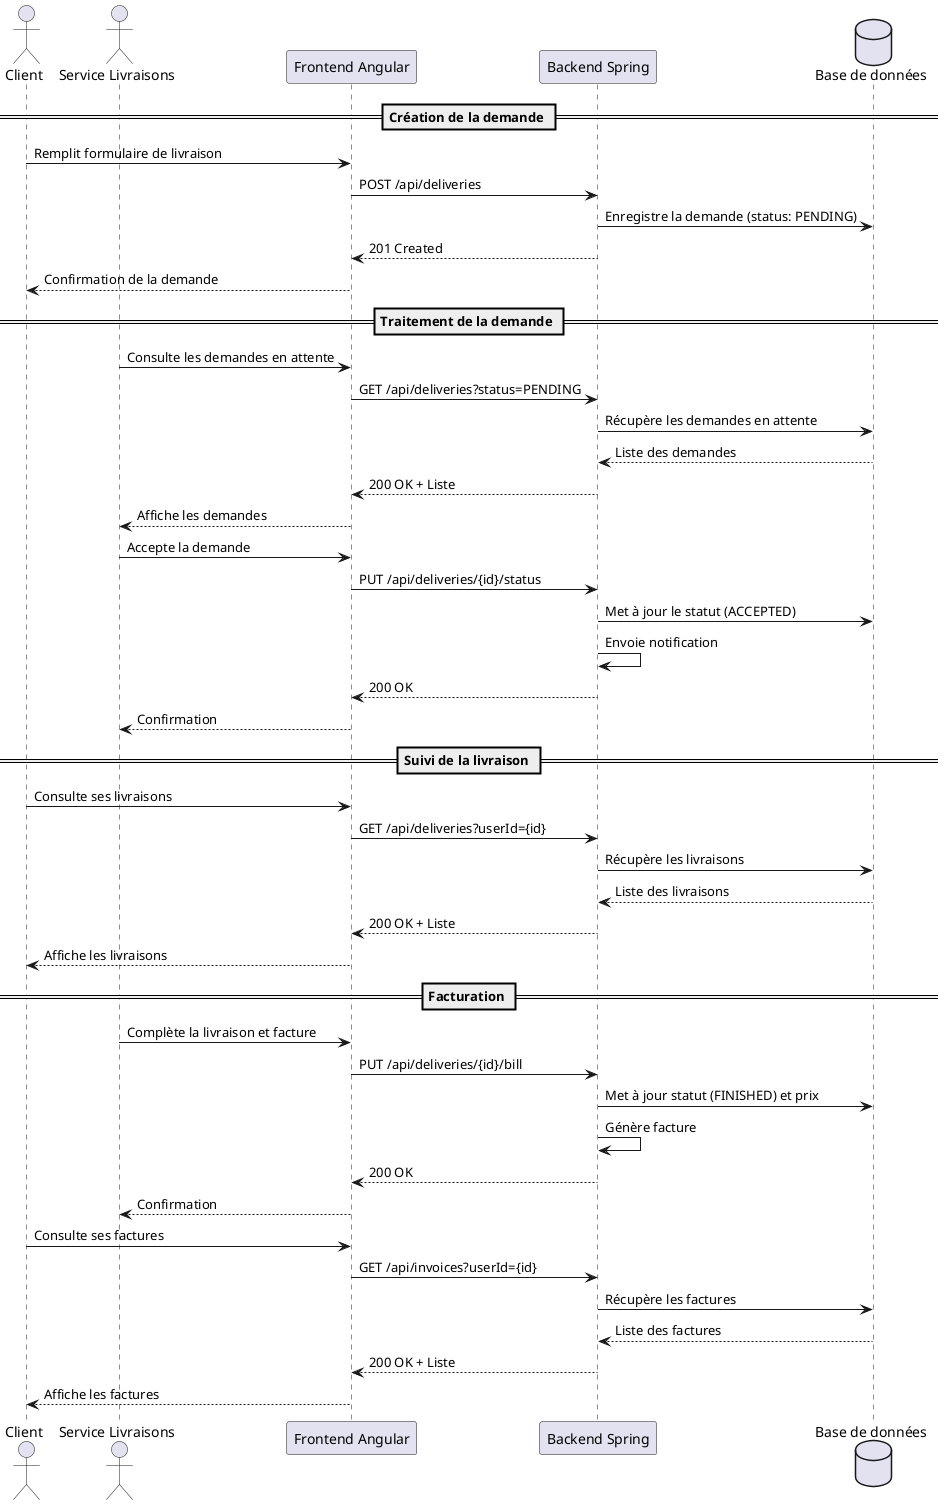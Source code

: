 @startuml
actor "Client" as client
actor "Service Livraisons" as livraisons
participant "Frontend Angular" as frontend
participant "Backend Spring" as backend
database "Base de données" as db

== Création de la demande ==
client -> frontend: Remplit formulaire de livraison
frontend -> backend: POST /api/deliveries
backend -> db: Enregistre la demande (status: PENDING)
backend --> frontend: 201 Created
frontend --> client: Confirmation de la demande

== Traitement de la demande ==
livraisons -> frontend: Consulte les demandes en attente
frontend -> backend: GET /api/deliveries?status=PENDING
backend -> db: Récupère les demandes en attente
db --> backend: Liste des demandes
backend --> frontend: 200 OK + Liste
frontend --> livraisons: Affiche les demandes

livraisons -> frontend: Accepte la demande
frontend -> backend: PUT /api/deliveries/{id}/status
backend -> db: Met à jour le statut (ACCEPTED)
backend -> backend: Envoie notification
backend --> frontend: 200 OK
frontend --> livraisons: Confirmation

== Suivi de la livraison ==
client -> frontend: Consulte ses livraisons
frontend -> backend: GET /api/deliveries?userId={id}
backend -> db: Récupère les livraisons
db --> backend: Liste des livraisons
backend --> frontend: 200 OK + Liste
frontend --> client: Affiche les livraisons

== Facturation ==
livraisons -> frontend: Complète la livraison et facture
frontend -> backend: PUT /api/deliveries/{id}/bill
backend -> db: Met à jour statut (FINISHED) et prix
backend -> backend: Génère facture
backend --> frontend: 200 OK
frontend --> livraisons: Confirmation

client -> frontend: Consulte ses factures
frontend -> backend: GET /api/invoices?userId={id}
backend -> db: Récupère les factures
db --> backend: Liste des factures
backend --> frontend: 200 OK + Liste
frontend --> client: Affiche les factures
@enduml